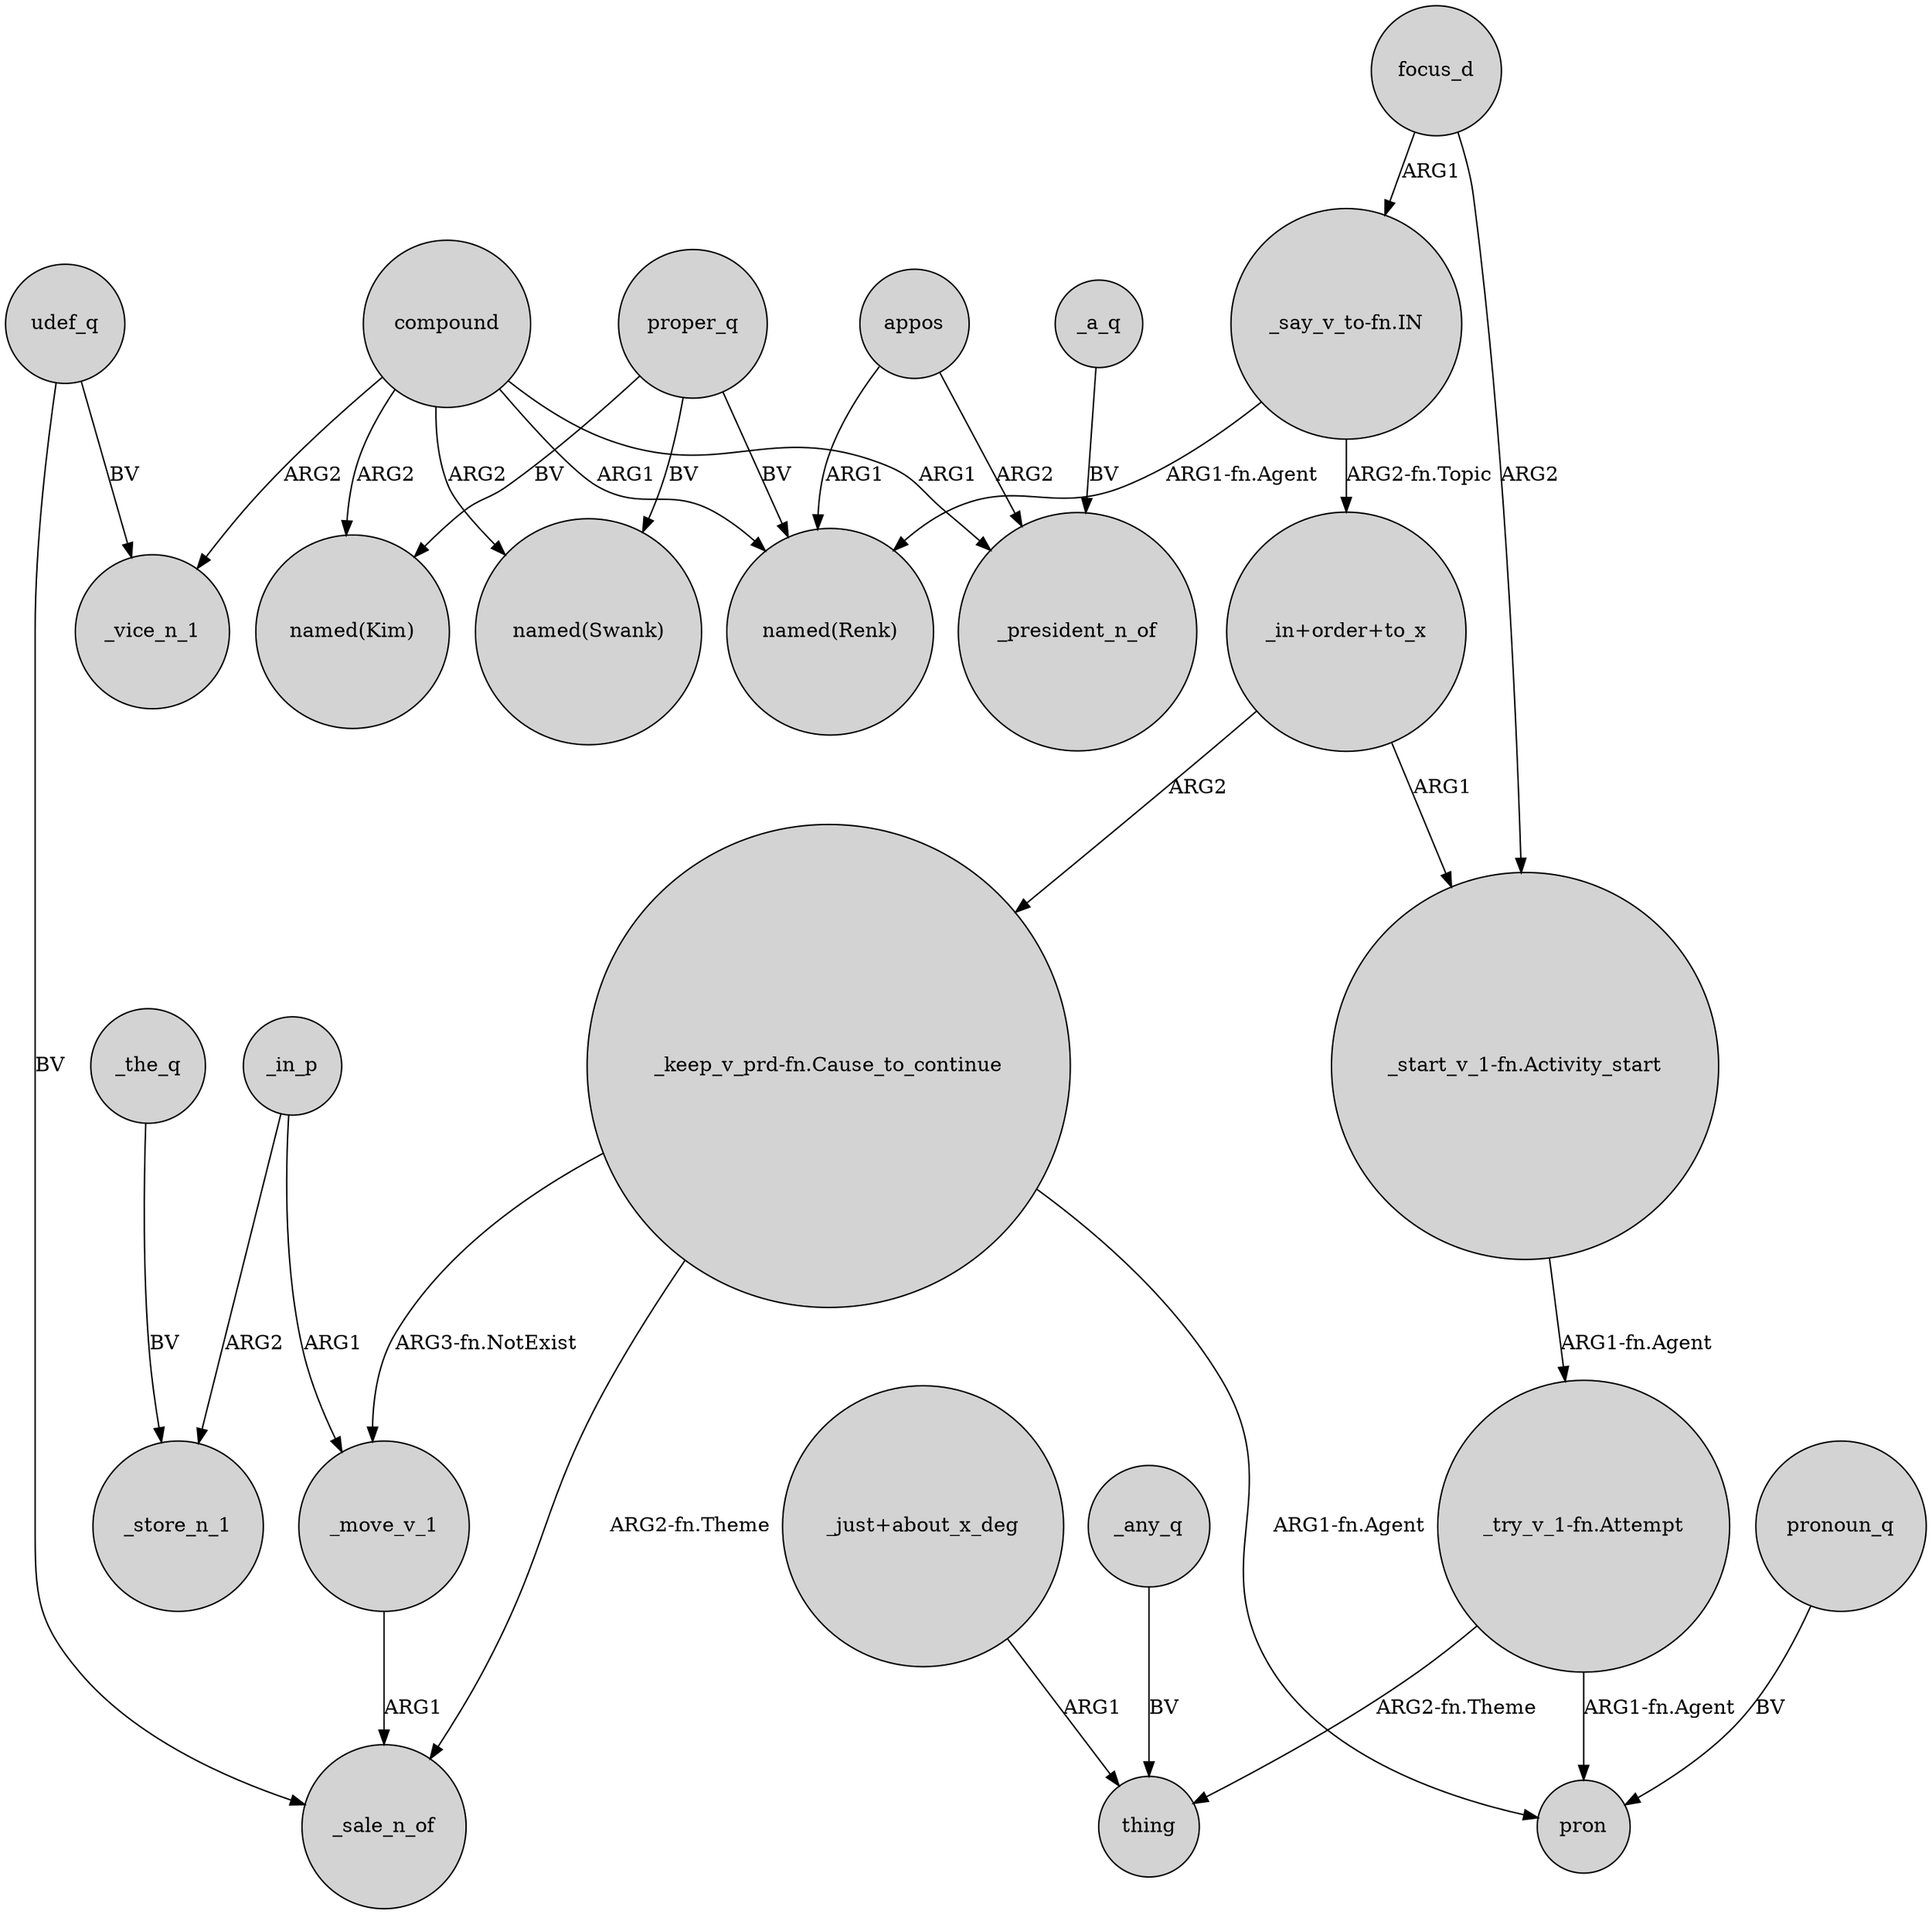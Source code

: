 digraph {
	node [shape=circle style=filled]
	compound -> "named(Kim)" [label=ARG2]
	compound -> _vice_n_1 [label=ARG2]
	_in_p -> _move_v_1 [label=ARG1]
	"_start_v_1-fn.Activity_start" -> "_try_v_1-fn.Attempt" [label="ARG1-fn.Agent"]
	"_keep_v_prd-fn.Cause_to_continue" -> pron [label="ARG1-fn.Agent"]
	"_in+order+to_x" -> "_keep_v_prd-fn.Cause_to_continue" [label=ARG2]
	proper_q -> "named(Swank)" [label=BV]
	_in_p -> _store_n_1 [label=ARG2]
	udef_q -> _vice_n_1 [label=BV]
	_the_q -> _store_n_1 [label=BV]
	"_keep_v_prd-fn.Cause_to_continue" -> _move_v_1 [label="ARG3-fn.NotExist"]
	"_say_v_to-fn.IN" -> "_in+order+to_x" [label="ARG2-fn.Topic"]
	appos -> _president_n_of [label=ARG2]
	"_say_v_to-fn.IN" -> "named(Renk)" [label="ARG1-fn.Agent"]
	pronoun_q -> pron [label=BV]
	compound -> "named(Renk)" [label=ARG1]
	compound -> _president_n_of [label=ARG1]
	"_try_v_1-fn.Attempt" -> thing [label="ARG2-fn.Theme"]
	"_in+order+to_x" -> "_start_v_1-fn.Activity_start" [label=ARG1]
	compound -> "named(Swank)" [label=ARG2]
	focus_d -> "_start_v_1-fn.Activity_start" [label=ARG2]
	_a_q -> _president_n_of [label=BV]
	appos -> "named(Renk)" [label=ARG1]
	udef_q -> _sale_n_of [label=BV]
	proper_q -> "named(Kim)" [label=BV]
	"_try_v_1-fn.Attempt" -> pron [label="ARG1-fn.Agent"]
	"_keep_v_prd-fn.Cause_to_continue" -> _sale_n_of [label="ARG2-fn.Theme"]
	"_just+about_x_deg" -> thing [label=ARG1]
	_move_v_1 -> _sale_n_of [label=ARG1]
	proper_q -> "named(Renk)" [label=BV]
	_any_q -> thing [label=BV]
	focus_d -> "_say_v_to-fn.IN" [label=ARG1]
}
